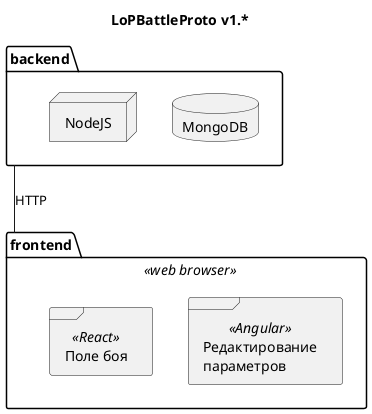@startuml

title LoPBattleProto v1.*

folder backend {
  database MongoDB
  node NodeJS

  ' NodeJS -- MongoDB
}

folder frontend <<web browser>> {
  frame "Редактирование\nпараметров" as editor <<Angular>>

  frame "Поле боя" as battlefield <<React>>
}

backend -- frontend: HTTP

@enduml
